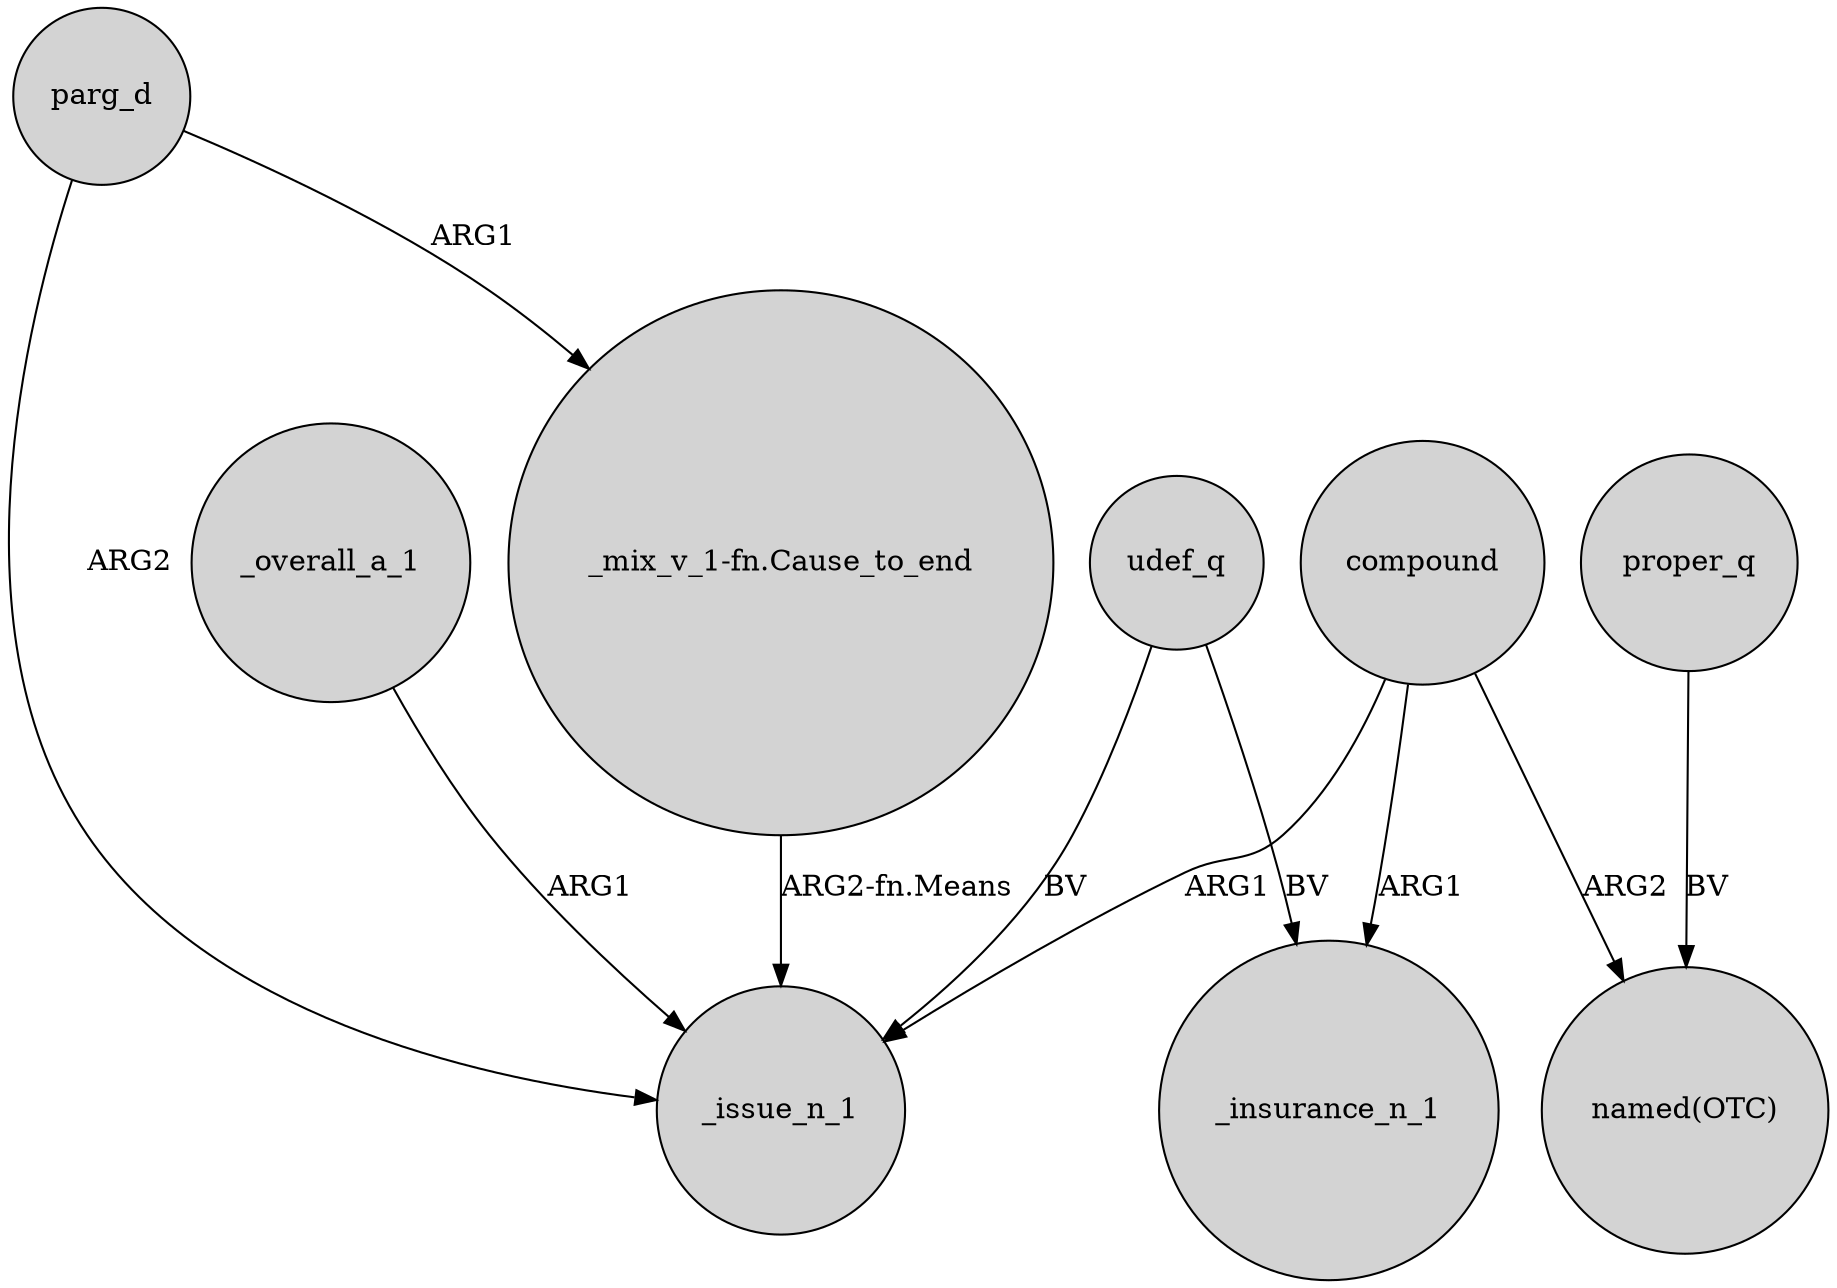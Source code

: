 digraph {
	node [shape=circle style=filled]
	_overall_a_1 -> _issue_n_1 [label=ARG1]
	udef_q -> _issue_n_1 [label=BV]
	proper_q -> "named(OTC)" [label=BV]
	parg_d -> _issue_n_1 [label=ARG2]
	compound -> _insurance_n_1 [label=ARG1]
	udef_q -> _insurance_n_1 [label=BV]
	parg_d -> "_mix_v_1-fn.Cause_to_end" [label=ARG1]
	"_mix_v_1-fn.Cause_to_end" -> _issue_n_1 [label="ARG2-fn.Means"]
	compound -> _issue_n_1 [label=ARG1]
	compound -> "named(OTC)" [label=ARG2]
}
